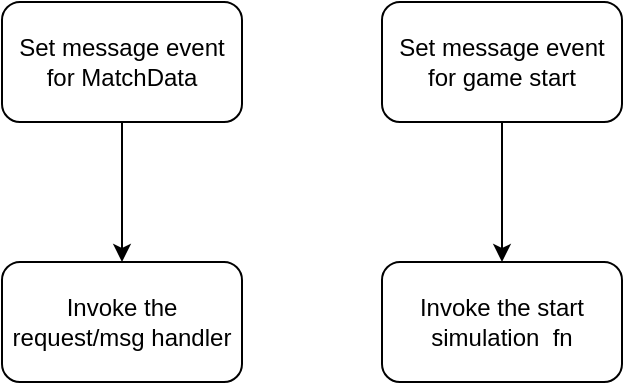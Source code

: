 <mxfile version="17.2.5" type="github">
  <diagram id="LFC1U5-IulLWduTaDpGM" name="Page-1">
    <mxGraphModel dx="1038" dy="579" grid="1" gridSize="10" guides="1" tooltips="1" connect="1" arrows="1" fold="1" page="1" pageScale="1" pageWidth="850" pageHeight="1100" math="0" shadow="0">
      <root>
        <mxCell id="0" />
        <mxCell id="1" parent="0" />
        <mxCell id="7aO51uQUJzcLtDhsxBdP-4" value="" style="edgeStyle=orthogonalEdgeStyle;rounded=0;orthogonalLoop=1;jettySize=auto;html=1;" edge="1" parent="1" source="7aO51uQUJzcLtDhsxBdP-1" target="7aO51uQUJzcLtDhsxBdP-3">
          <mxGeometry relative="1" as="geometry" />
        </mxCell>
        <mxCell id="7aO51uQUJzcLtDhsxBdP-1" value="Set message event for MatchData" style="rounded=1;whiteSpace=wrap;html=1;" vertex="1" parent="1">
          <mxGeometry x="200" y="80" width="120" height="60" as="geometry" />
        </mxCell>
        <mxCell id="7aO51uQUJzcLtDhsxBdP-6" value="" style="edgeStyle=orthogonalEdgeStyle;rounded=0;orthogonalLoop=1;jettySize=auto;html=1;" edge="1" parent="1" source="7aO51uQUJzcLtDhsxBdP-2" target="7aO51uQUJzcLtDhsxBdP-5">
          <mxGeometry relative="1" as="geometry" />
        </mxCell>
        <mxCell id="7aO51uQUJzcLtDhsxBdP-2" value="Set message event for game start" style="rounded=1;whiteSpace=wrap;html=1;" vertex="1" parent="1">
          <mxGeometry x="390" y="80" width="120" height="60" as="geometry" />
        </mxCell>
        <mxCell id="7aO51uQUJzcLtDhsxBdP-3" value="Invoke the request/msg handler" style="rounded=1;whiteSpace=wrap;html=1;" vertex="1" parent="1">
          <mxGeometry x="200" y="210" width="120" height="60" as="geometry" />
        </mxCell>
        <mxCell id="7aO51uQUJzcLtDhsxBdP-5" value="Invoke the start simulation&amp;nbsp; fn" style="rounded=1;whiteSpace=wrap;html=1;" vertex="1" parent="1">
          <mxGeometry x="390" y="210" width="120" height="60" as="geometry" />
        </mxCell>
      </root>
    </mxGraphModel>
  </diagram>
</mxfile>
